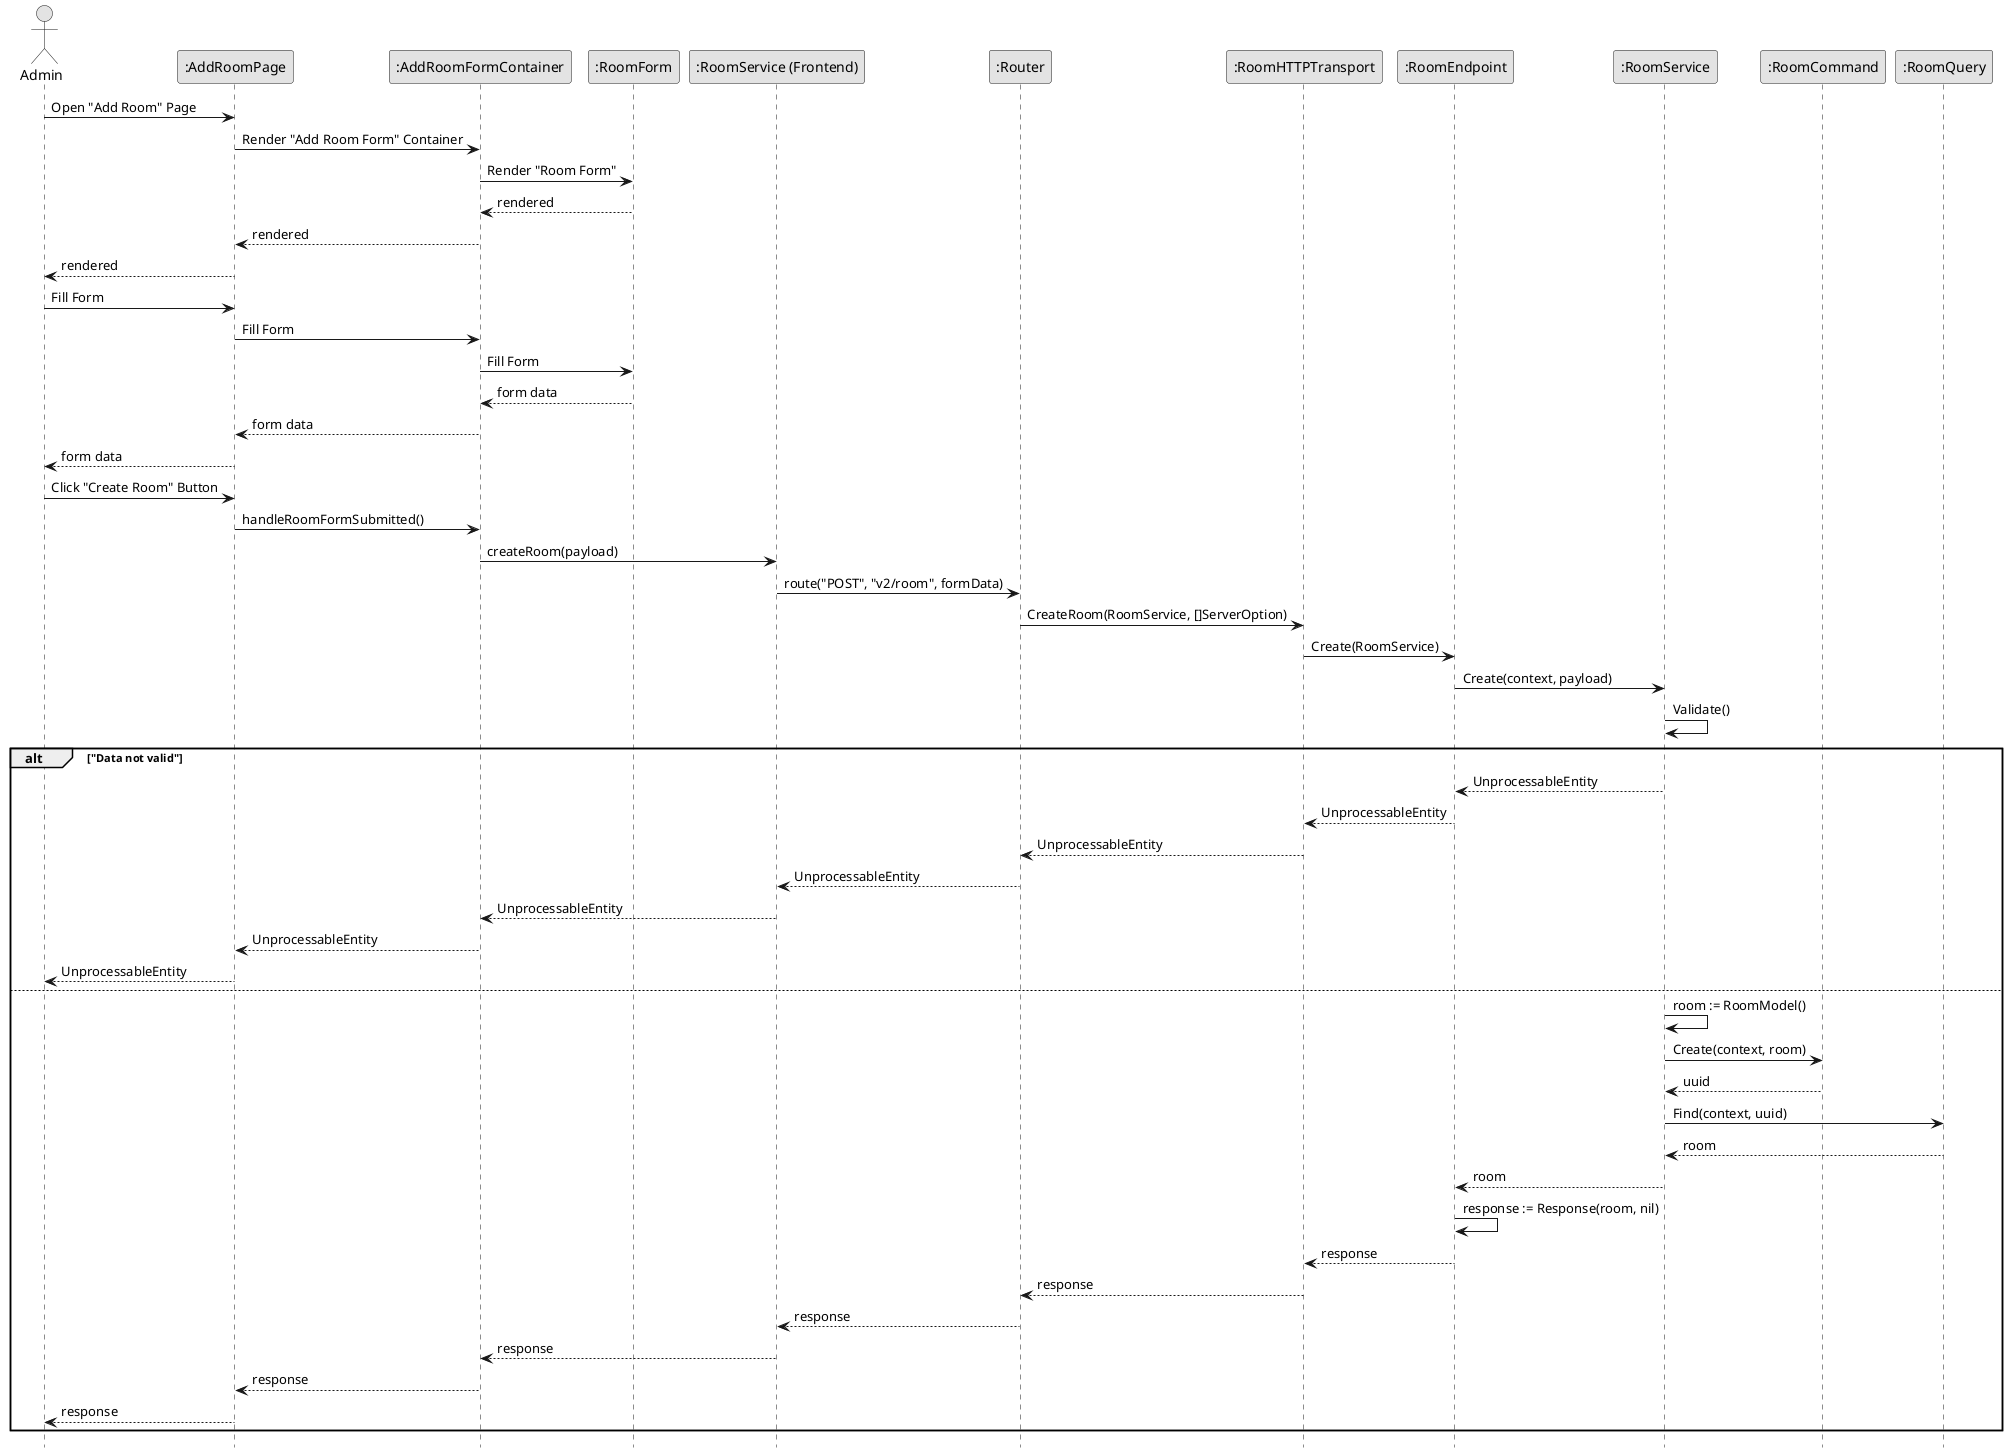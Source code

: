 @startuml CreateRoom

skinparam Monochrome true
skinparam Shadowing false
hide footbox

actor Admin
participant ":AddRoomPage" as AddRoomPage
participant ":AddRoomFormContainer" as AddRoomFormContainer
participant ":RoomForm" as RoomForm
participant ":RoomService (Frontend)" as FERoomService
participant ":Router" as Router
participant ":RoomHTTPTransport" as RoomHTTPTransport
participant ":RoomEndpoint" as RoomEndpoint
participant ":RoomService" as RoomService
participant ":RoomCommand" as RoomCommand
participant ":RoomQuery" as RoomQuery

Admin->AddRoomPage: Open "Add Room" Page
AddRoomPage->AddRoomFormContainer: Render "Add Room Form" Container
AddRoomFormContainer->RoomForm: Render "Room Form"
RoomForm-->AddRoomFormContainer: rendered
AddRoomFormContainer-->AddRoomPage: rendered
AddRoomPage-->Admin: rendered

Admin->AddRoomPage: Fill Form
AddRoomPage->AddRoomFormContainer: Fill Form
AddRoomFormContainer->RoomForm: Fill Form
RoomForm-->AddRoomFormContainer: form data
AddRoomFormContainer-->AddRoomPage: form data
AddRoomPage-->Admin: form data

Admin->AddRoomPage: Click "Create Room" Button
AddRoomPage->AddRoomFormContainer: handleRoomFormSubmitted()
AddRoomFormContainer->FERoomService: createRoom(payload)
FERoomService->Router: route("POST", "v2/room", formData)
Router->RoomHTTPTransport: CreateRoom(RoomService, []ServerOption)
RoomHTTPTransport->RoomEndpoint: Create(RoomService)
RoomEndpoint->RoomService: Create(context, payload)
RoomService->RoomService: Validate()

alt "Data not valid"
    RoomService-->RoomEndpoint: UnprocessableEntity
    RoomEndpoint-->RoomHTTPTransport: UnprocessableEntity
    RoomHTTPTransport-->Router: UnprocessableEntity
    Router-->FERoomService: UnprocessableEntity
    FERoomService-->AddRoomFormContainer: UnprocessableEntity
    AddRoomFormContainer-->AddRoomPage: UnprocessableEntity
    AddRoomPage-->Admin: UnprocessableEntity
else
    RoomService->RoomService: room := RoomModel()
    RoomService->RoomCommand: Create(context, room)
    RoomCommand-->RoomService: uuid
    RoomService->RoomQuery: Find(context, uuid)
    RoomQuery-->RoomService: room
    RoomService-->RoomEndpoint: room
    RoomEndpoint->RoomEndpoint: response := Response(room, nil)
    RoomEndpoint-->RoomHTTPTransport: response
    RoomHTTPTransport-->Router: response
    Router-->FERoomService: response
    FERoomService-->AddRoomFormContainer: response
    AddRoomFormContainer-->AddRoomPage: response
    AddRoomPage-->Admin: response
end

@enduml